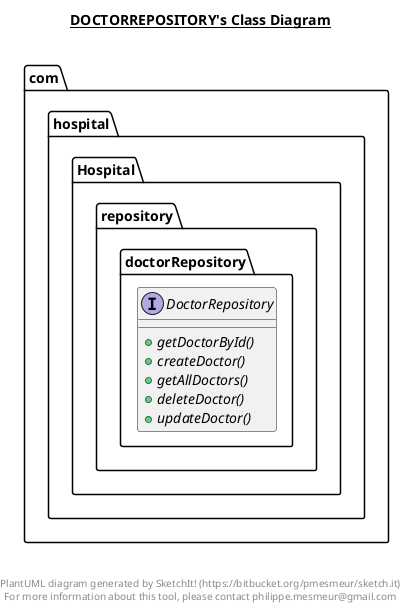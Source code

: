 @startuml

title __DOCTORREPOSITORY's Class Diagram__\n

  package com.hospital.Hospital {
    package com.hospital.Hospital.repository.doctorRepository {
      interface DoctorRepository {
          {abstract} + getDoctorById()
          {abstract} + createDoctor()
          {abstract} + getAllDoctors()
          {abstract} + deleteDoctor()
          {abstract} + updateDoctor()
      }
    }
  }
  



right footer


PlantUML diagram generated by SketchIt! (https://bitbucket.org/pmesmeur/sketch.it)
For more information about this tool, please contact philippe.mesmeur@gmail.com
endfooter

@enduml

